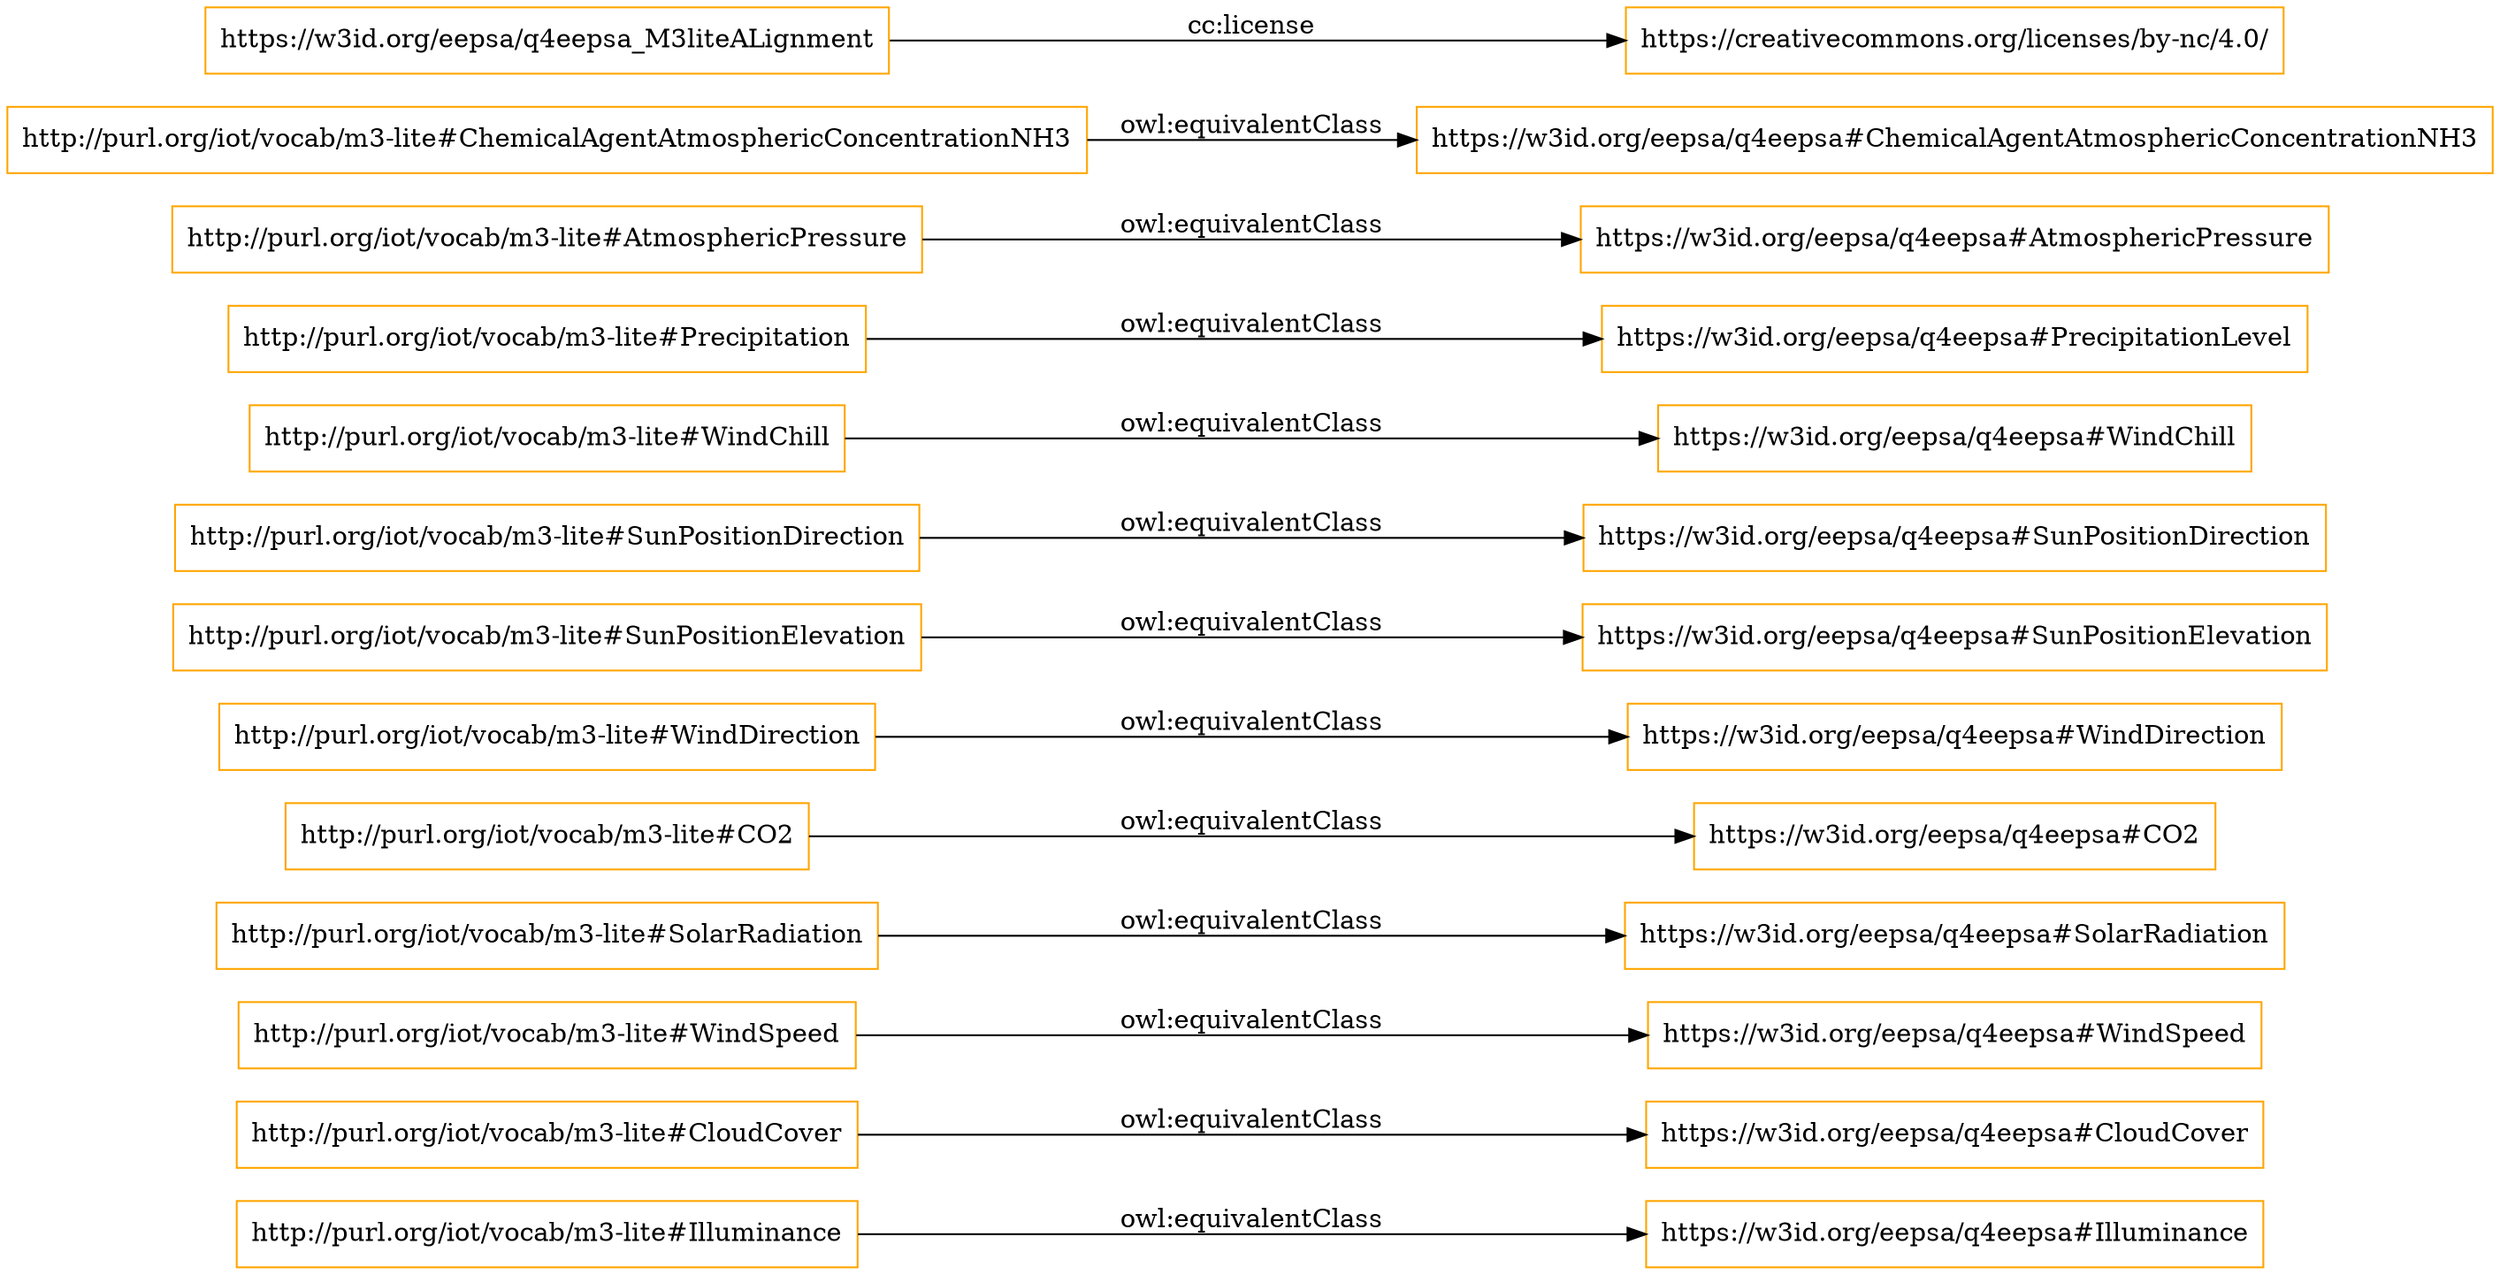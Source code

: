 digraph ar2dtool_diagram { 
rankdir=LR;
size="1501"
node [shape = rectangle, color="orange"]; "http://purl.org/iot/vocab/m3-lite#Illuminance" "http://purl.org/iot/vocab/m3-lite#CloudCover" "http://purl.org/iot/vocab/m3-lite#WindSpeed" "https://w3id.org/eepsa/q4eepsa#Illuminance" "https://w3id.org/eepsa/q4eepsa#SolarRadiation" "http://purl.org/iot/vocab/m3-lite#CO2" "https://w3id.org/eepsa/q4eepsa#WindDirection" "https://w3id.org/eepsa/q4eepsa#SunPositionElevation" "http://purl.org/iot/vocab/m3-lite#WindDirection" "https://w3id.org/eepsa/q4eepsa#CloudCover" "http://purl.org/iot/vocab/m3-lite#SunPositionElevation" "https://w3id.org/eepsa/q4eepsa#WindSpeed" "http://purl.org/iot/vocab/m3-lite#SunPositionDirection" "http://purl.org/iot/vocab/m3-lite#WindChill" "http://purl.org/iot/vocab/m3-lite#Precipitation" "http://purl.org/iot/vocab/m3-lite#AtmosphericPressure" "https://w3id.org/eepsa/q4eepsa#SunPositionDirection" "https://w3id.org/eepsa/q4eepsa#PrecipitationLevel" "http://purl.org/iot/vocab/m3-lite#SolarRadiation" "https://w3id.org/eepsa/q4eepsa#AtmosphericPressure" "https://w3id.org/eepsa/q4eepsa#CO2" "http://purl.org/iot/vocab/m3-lite#ChemicalAgentAtmosphericConcentrationNH3" "https://w3id.org/eepsa/q4eepsa#WindChill" "https://w3id.org/eepsa/q4eepsa#ChemicalAgentAtmosphericConcentrationNH3" ; /*classes style*/
	"http://purl.org/iot/vocab/m3-lite#ChemicalAgentAtmosphericConcentrationNH3" -> "https://w3id.org/eepsa/q4eepsa#ChemicalAgentAtmosphericConcentrationNH3" [ label = "owl:equivalentClass" ];
	"http://purl.org/iot/vocab/m3-lite#SunPositionElevation" -> "https://w3id.org/eepsa/q4eepsa#SunPositionElevation" [ label = "owl:equivalentClass" ];
	"http://purl.org/iot/vocab/m3-lite#SunPositionDirection" -> "https://w3id.org/eepsa/q4eepsa#SunPositionDirection" [ label = "owl:equivalentClass" ];
	"http://purl.org/iot/vocab/m3-lite#WindChill" -> "https://w3id.org/eepsa/q4eepsa#WindChill" [ label = "owl:equivalentClass" ];
	"http://purl.org/iot/vocab/m3-lite#SolarRadiation" -> "https://w3id.org/eepsa/q4eepsa#SolarRadiation" [ label = "owl:equivalentClass" ];
	"http://purl.org/iot/vocab/m3-lite#WindDirection" -> "https://w3id.org/eepsa/q4eepsa#WindDirection" [ label = "owl:equivalentClass" ];
	"http://purl.org/iot/vocab/m3-lite#Illuminance" -> "https://w3id.org/eepsa/q4eepsa#Illuminance" [ label = "owl:equivalentClass" ];
	"https://w3id.org/eepsa/q4eepsa_M3liteALignment" -> "https://creativecommons.org/licenses/by-nc/4.0/" [ label = "cc:license" ];
	"http://purl.org/iot/vocab/m3-lite#CloudCover" -> "https://w3id.org/eepsa/q4eepsa#CloudCover" [ label = "owl:equivalentClass" ];
	"http://purl.org/iot/vocab/m3-lite#Precipitation" -> "https://w3id.org/eepsa/q4eepsa#PrecipitationLevel" [ label = "owl:equivalentClass" ];
	"http://purl.org/iot/vocab/m3-lite#CO2" -> "https://w3id.org/eepsa/q4eepsa#CO2" [ label = "owl:equivalentClass" ];
	"http://purl.org/iot/vocab/m3-lite#WindSpeed" -> "https://w3id.org/eepsa/q4eepsa#WindSpeed" [ label = "owl:equivalentClass" ];
	"http://purl.org/iot/vocab/m3-lite#AtmosphericPressure" -> "https://w3id.org/eepsa/q4eepsa#AtmosphericPressure" [ label = "owl:equivalentClass" ];

}
